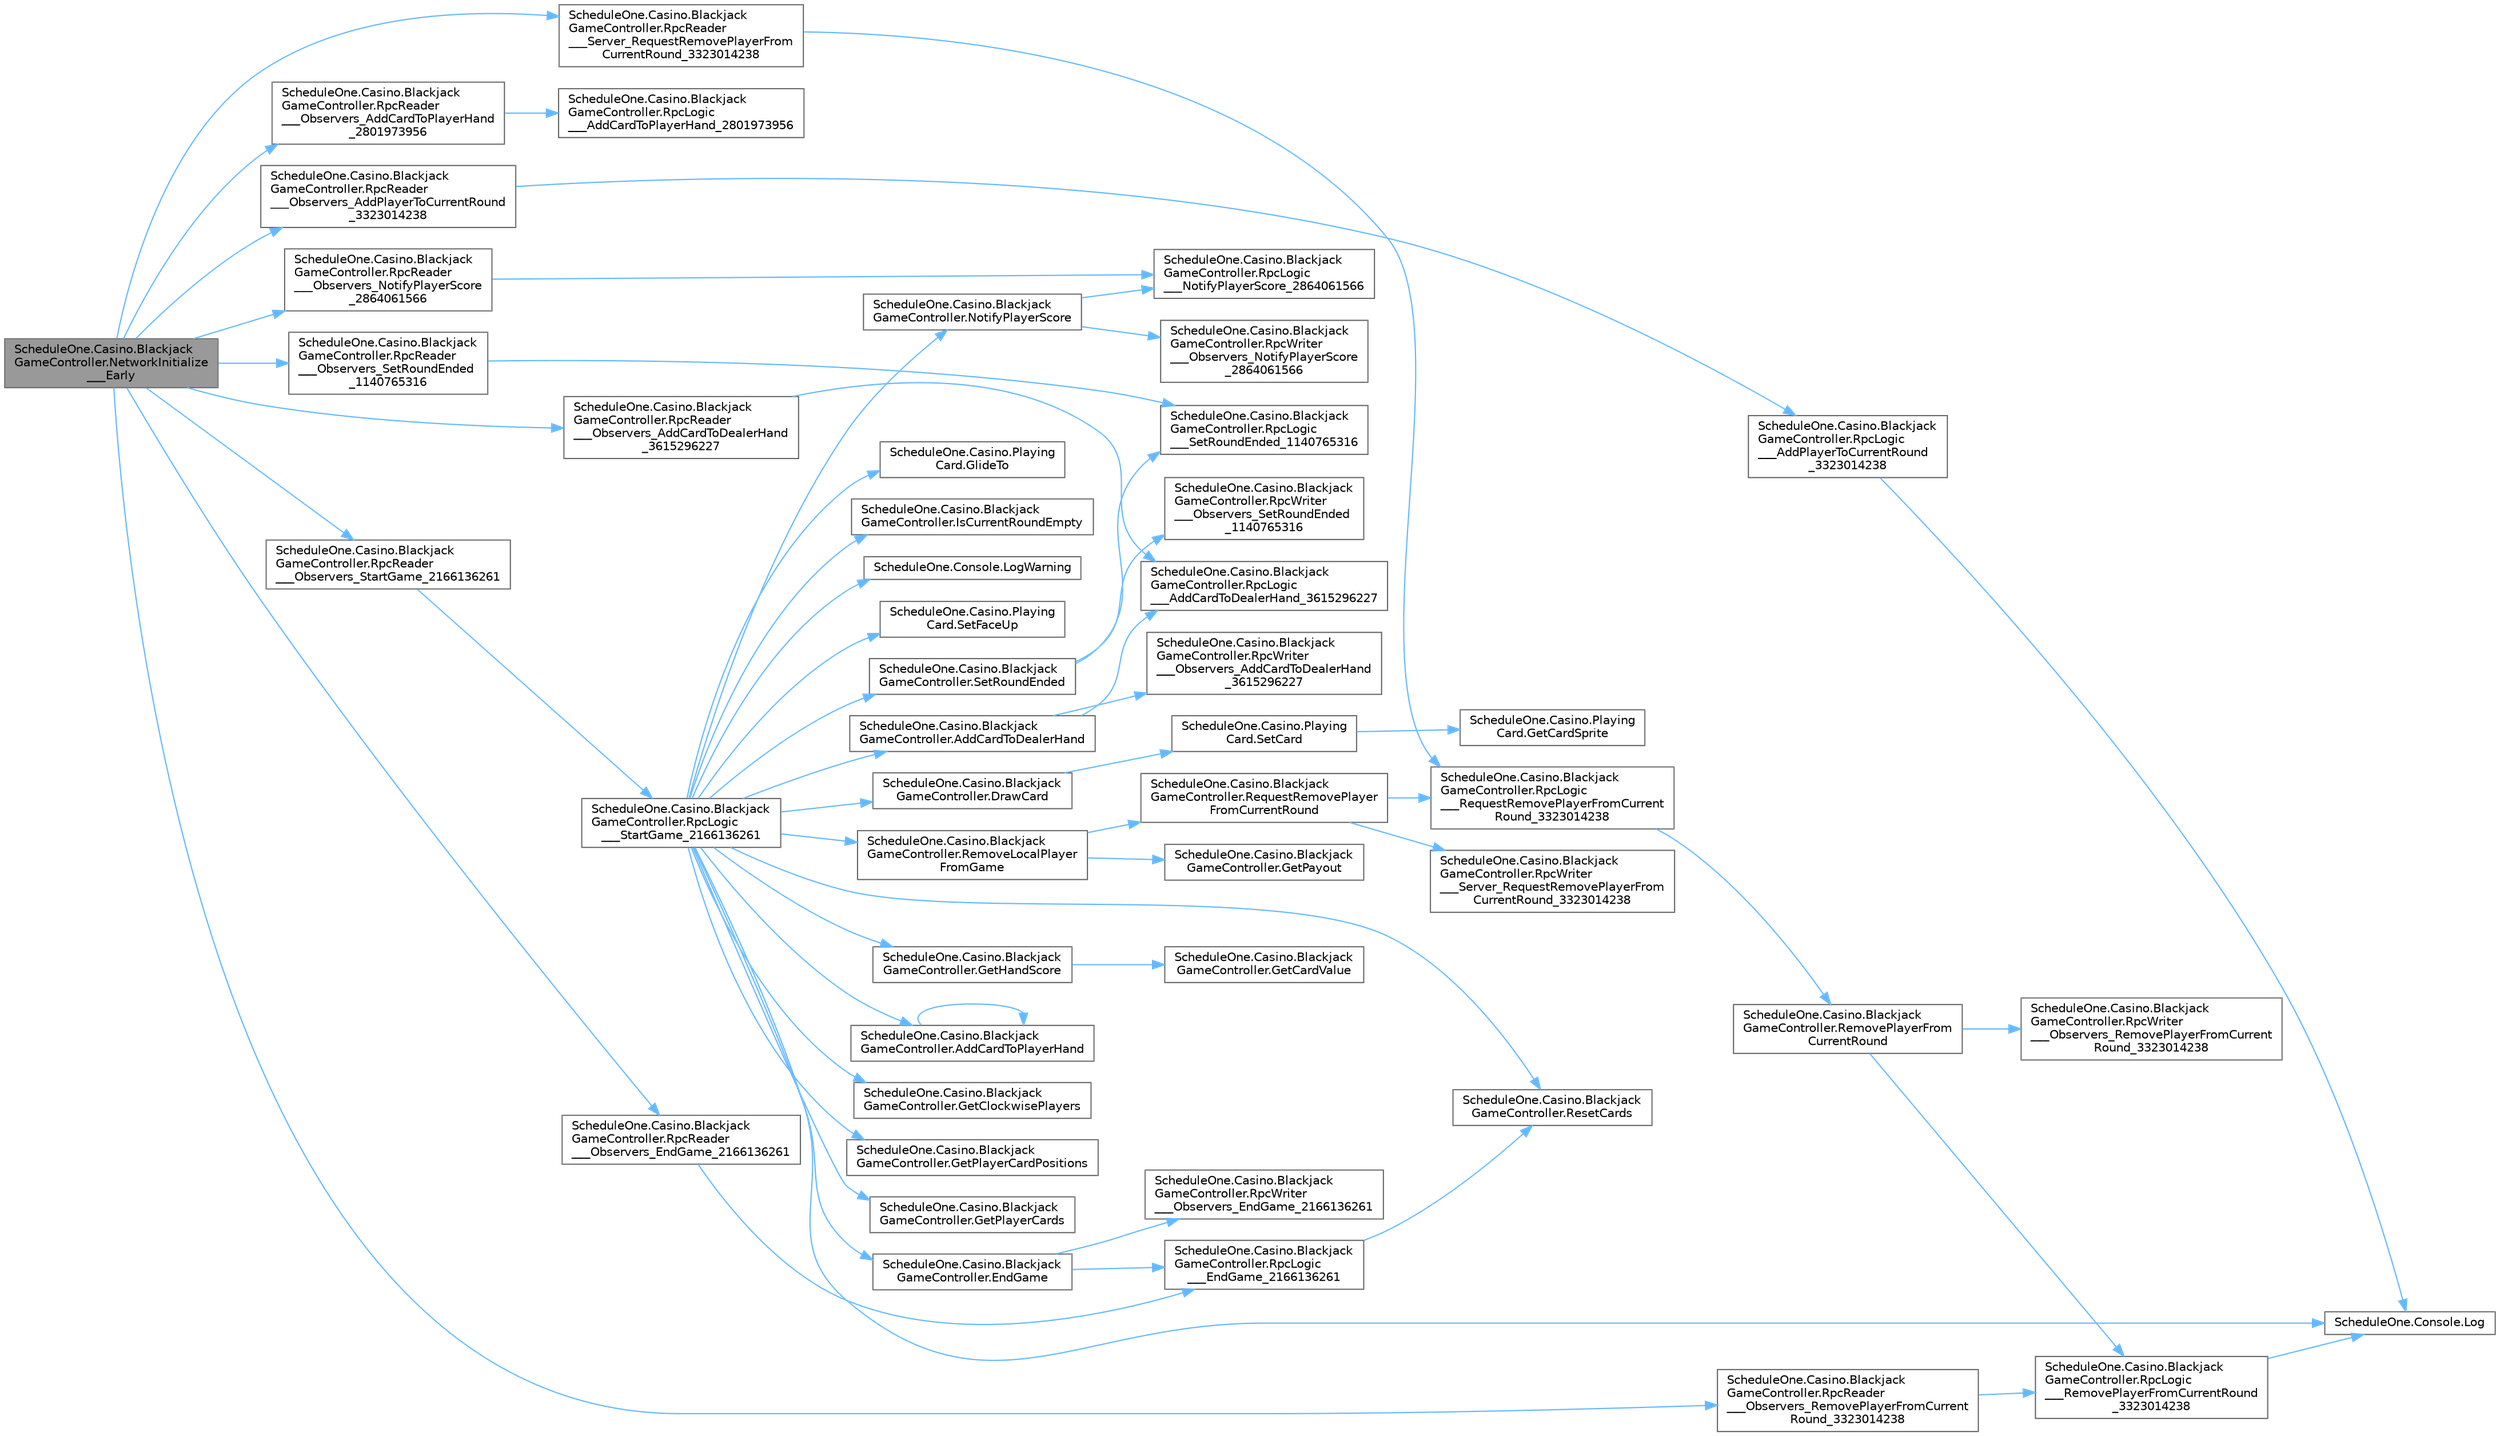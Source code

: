 digraph "ScheduleOne.Casino.BlackjackGameController.NetworkInitialize___Early"
{
 // LATEX_PDF_SIZE
  bgcolor="transparent";
  edge [fontname=Helvetica,fontsize=10,labelfontname=Helvetica,labelfontsize=10];
  node [fontname=Helvetica,fontsize=10,shape=box,height=0.2,width=0.4];
  rankdir="LR";
  Node1 [id="Node000001",label="ScheduleOne.Casino.Blackjack\lGameController.NetworkInitialize\l___Early",height=0.2,width=0.4,color="gray40", fillcolor="grey60", style="filled", fontcolor="black",tooltip=" "];
  Node1 -> Node2 [id="edge1_Node000001_Node000002",color="steelblue1",style="solid",tooltip=" "];
  Node2 [id="Node000002",label="ScheduleOne.Casino.Blackjack\lGameController.RpcReader\l___Observers_AddCardToDealerHand\l_3615296227",height=0.2,width=0.4,color="grey40", fillcolor="white", style="filled",URL="$class_schedule_one_1_1_casino_1_1_blackjack_game_controller.html#abb6cd599eb01dd306389ee90b63d7bcc",tooltip=" "];
  Node2 -> Node3 [id="edge2_Node000002_Node000003",color="steelblue1",style="solid",tooltip=" "];
  Node3 [id="Node000003",label="ScheduleOne.Casino.Blackjack\lGameController.RpcLogic\l___AddCardToDealerHand_3615296227",height=0.2,width=0.4,color="grey40", fillcolor="white", style="filled",URL="$class_schedule_one_1_1_casino_1_1_blackjack_game_controller.html#af7052a9ecdf19d5e7ab1093c7efac0f4",tooltip=" "];
  Node1 -> Node4 [id="edge3_Node000001_Node000004",color="steelblue1",style="solid",tooltip=" "];
  Node4 [id="Node000004",label="ScheduleOne.Casino.Blackjack\lGameController.RpcReader\l___Observers_AddCardToPlayerHand\l_2801973956",height=0.2,width=0.4,color="grey40", fillcolor="white", style="filled",URL="$class_schedule_one_1_1_casino_1_1_blackjack_game_controller.html#acd622113de2d92e02dbe32aa944a3dbf",tooltip=" "];
  Node4 -> Node5 [id="edge4_Node000004_Node000005",color="steelblue1",style="solid",tooltip=" "];
  Node5 [id="Node000005",label="ScheduleOne.Casino.Blackjack\lGameController.RpcLogic\l___AddCardToPlayerHand_2801973956",height=0.2,width=0.4,color="grey40", fillcolor="white", style="filled",URL="$class_schedule_one_1_1_casino_1_1_blackjack_game_controller.html#a10a7f2d210e2b84bff35c3b066eaff78",tooltip=" "];
  Node1 -> Node6 [id="edge5_Node000001_Node000006",color="steelblue1",style="solid",tooltip=" "];
  Node6 [id="Node000006",label="ScheduleOne.Casino.Blackjack\lGameController.RpcReader\l___Observers_AddPlayerToCurrentRound\l_3323014238",height=0.2,width=0.4,color="grey40", fillcolor="white", style="filled",URL="$class_schedule_one_1_1_casino_1_1_blackjack_game_controller.html#af8024ac5ae8086667fede25f9e81779c",tooltip=" "];
  Node6 -> Node7 [id="edge6_Node000006_Node000007",color="steelblue1",style="solid",tooltip=" "];
  Node7 [id="Node000007",label="ScheduleOne.Casino.Blackjack\lGameController.RpcLogic\l___AddPlayerToCurrentRound\l_3323014238",height=0.2,width=0.4,color="grey40", fillcolor="white", style="filled",URL="$class_schedule_one_1_1_casino_1_1_blackjack_game_controller.html#a53ea7fb3da8c4899361f726351ca7d3a",tooltip=" "];
  Node7 -> Node8 [id="edge7_Node000007_Node000008",color="steelblue1",style="solid",tooltip=" "];
  Node8 [id="Node000008",label="ScheduleOne.Console.Log",height=0.2,width=0.4,color="grey40", fillcolor="white", style="filled",URL="$class_schedule_one_1_1_console.html#afb218907244d12f7d08b1c1831fa1f8c",tooltip=" "];
  Node1 -> Node9 [id="edge8_Node000001_Node000009",color="steelblue1",style="solid",tooltip=" "];
  Node9 [id="Node000009",label="ScheduleOne.Casino.Blackjack\lGameController.RpcReader\l___Observers_EndGame_2166136261",height=0.2,width=0.4,color="grey40", fillcolor="white", style="filled",URL="$class_schedule_one_1_1_casino_1_1_blackjack_game_controller.html#a00c7e1c41e4d0c447fc9589363d014ec",tooltip=" "];
  Node9 -> Node10 [id="edge9_Node000009_Node000010",color="steelblue1",style="solid",tooltip=" "];
  Node10 [id="Node000010",label="ScheduleOne.Casino.Blackjack\lGameController.RpcLogic\l___EndGame_2166136261",height=0.2,width=0.4,color="grey40", fillcolor="white", style="filled",URL="$class_schedule_one_1_1_casino_1_1_blackjack_game_controller.html#a2b5aaa187e4569192f1be74f17e2b386",tooltip=" "];
  Node10 -> Node11 [id="edge10_Node000010_Node000011",color="steelblue1",style="solid",tooltip=" "];
  Node11 [id="Node000011",label="ScheduleOne.Casino.Blackjack\lGameController.ResetCards",height=0.2,width=0.4,color="grey40", fillcolor="white", style="filled",URL="$class_schedule_one_1_1_casino_1_1_blackjack_game_controller.html#ac84a88b6eadbf88b49110f3f7fd5d730",tooltip=" "];
  Node1 -> Node12 [id="edge11_Node000001_Node000012",color="steelblue1",style="solid",tooltip=" "];
  Node12 [id="Node000012",label="ScheduleOne.Casino.Blackjack\lGameController.RpcReader\l___Observers_NotifyPlayerScore\l_2864061566",height=0.2,width=0.4,color="grey40", fillcolor="white", style="filled",URL="$class_schedule_one_1_1_casino_1_1_blackjack_game_controller.html#a9af3b8e2fae7b4cf828ba896b32a0b2e",tooltip=" "];
  Node12 -> Node13 [id="edge12_Node000012_Node000013",color="steelblue1",style="solid",tooltip=" "];
  Node13 [id="Node000013",label="ScheduleOne.Casino.Blackjack\lGameController.RpcLogic\l___NotifyPlayerScore_2864061566",height=0.2,width=0.4,color="grey40", fillcolor="white", style="filled",URL="$class_schedule_one_1_1_casino_1_1_blackjack_game_controller.html#a0d3fb8b9d4c04872ad9ade1e7bbbd39b",tooltip=" "];
  Node1 -> Node14 [id="edge13_Node000001_Node000014",color="steelblue1",style="solid",tooltip=" "];
  Node14 [id="Node000014",label="ScheduleOne.Casino.Blackjack\lGameController.RpcReader\l___Observers_RemovePlayerFromCurrent\lRound_3323014238",height=0.2,width=0.4,color="grey40", fillcolor="white", style="filled",URL="$class_schedule_one_1_1_casino_1_1_blackjack_game_controller.html#a20a38d19a6e4e2d0bfe91ad985126e3c",tooltip=" "];
  Node14 -> Node15 [id="edge14_Node000014_Node000015",color="steelblue1",style="solid",tooltip=" "];
  Node15 [id="Node000015",label="ScheduleOne.Casino.Blackjack\lGameController.RpcLogic\l___RemovePlayerFromCurrentRound\l_3323014238",height=0.2,width=0.4,color="grey40", fillcolor="white", style="filled",URL="$class_schedule_one_1_1_casino_1_1_blackjack_game_controller.html#a43faed0b1dd93cd020d5432755df8e84",tooltip=" "];
  Node15 -> Node8 [id="edge15_Node000015_Node000008",color="steelblue1",style="solid",tooltip=" "];
  Node1 -> Node16 [id="edge16_Node000001_Node000016",color="steelblue1",style="solid",tooltip=" "];
  Node16 [id="Node000016",label="ScheduleOne.Casino.Blackjack\lGameController.RpcReader\l___Observers_SetRoundEnded\l_1140765316",height=0.2,width=0.4,color="grey40", fillcolor="white", style="filled",URL="$class_schedule_one_1_1_casino_1_1_blackjack_game_controller.html#a0cdb0feef25399c78a2e536dd4035033",tooltip=" "];
  Node16 -> Node17 [id="edge17_Node000016_Node000017",color="steelblue1",style="solid",tooltip=" "];
  Node17 [id="Node000017",label="ScheduleOne.Casino.Blackjack\lGameController.RpcLogic\l___SetRoundEnded_1140765316",height=0.2,width=0.4,color="grey40", fillcolor="white", style="filled",URL="$class_schedule_one_1_1_casino_1_1_blackjack_game_controller.html#a49b95ce9fa5a3408fe01747a476c7e6d",tooltip=" "];
  Node1 -> Node18 [id="edge18_Node000001_Node000018",color="steelblue1",style="solid",tooltip=" "];
  Node18 [id="Node000018",label="ScheduleOne.Casino.Blackjack\lGameController.RpcReader\l___Observers_StartGame_2166136261",height=0.2,width=0.4,color="grey40", fillcolor="white", style="filled",URL="$class_schedule_one_1_1_casino_1_1_blackjack_game_controller.html#a63a2c9d212ab1083866c91c0e9978e1e",tooltip=" "];
  Node18 -> Node19 [id="edge19_Node000018_Node000019",color="steelblue1",style="solid",tooltip=" "];
  Node19 [id="Node000019",label="ScheduleOne.Casino.Blackjack\lGameController.RpcLogic\l___StartGame_2166136261",height=0.2,width=0.4,color="grey40", fillcolor="white", style="filled",URL="$class_schedule_one_1_1_casino_1_1_blackjack_game_controller.html#a3c6b8b759aed66616799aaf08af74a48",tooltip=" "];
  Node19 -> Node20 [id="edge20_Node000019_Node000020",color="steelblue1",style="solid",tooltip=" "];
  Node20 [id="Node000020",label="ScheduleOne.Casino.Blackjack\lGameController.AddCardToDealerHand",height=0.2,width=0.4,color="grey40", fillcolor="white", style="filled",URL="$class_schedule_one_1_1_casino_1_1_blackjack_game_controller.html#a2e2b62148ea78a03a90b176e00c00f44",tooltip=" "];
  Node20 -> Node3 [id="edge21_Node000020_Node000003",color="steelblue1",style="solid",tooltip=" "];
  Node20 -> Node21 [id="edge22_Node000020_Node000021",color="steelblue1",style="solid",tooltip=" "];
  Node21 [id="Node000021",label="ScheduleOne.Casino.Blackjack\lGameController.RpcWriter\l___Observers_AddCardToDealerHand\l_3615296227",height=0.2,width=0.4,color="grey40", fillcolor="white", style="filled",URL="$class_schedule_one_1_1_casino_1_1_blackjack_game_controller.html#a11da652ef79c35f25f7c653f37bf7929",tooltip=" "];
  Node19 -> Node22 [id="edge23_Node000019_Node000022",color="steelblue1",style="solid",tooltip=" "];
  Node22 [id="Node000022",label="ScheduleOne.Casino.Blackjack\lGameController.AddCardToPlayerHand",height=0.2,width=0.4,color="grey40", fillcolor="white", style="filled",URL="$class_schedule_one_1_1_casino_1_1_blackjack_game_controller.html#a47336c15fcff1cf10e9e5b07e4378836",tooltip=" "];
  Node22 -> Node22 [id="edge24_Node000022_Node000022",color="steelblue1",style="solid",tooltip=" "];
  Node19 -> Node23 [id="edge25_Node000019_Node000023",color="steelblue1",style="solid",tooltip=" "];
  Node23 [id="Node000023",label="ScheduleOne.Casino.Blackjack\lGameController.DrawCard",height=0.2,width=0.4,color="grey40", fillcolor="white", style="filled",URL="$class_schedule_one_1_1_casino_1_1_blackjack_game_controller.html#a1892863caa81743b84ec65d12b585786",tooltip=" "];
  Node23 -> Node24 [id="edge26_Node000023_Node000024",color="steelblue1",style="solid",tooltip=" "];
  Node24 [id="Node000024",label="ScheduleOne.Casino.Playing\lCard.SetCard",height=0.2,width=0.4,color="grey40", fillcolor="white", style="filled",URL="$class_schedule_one_1_1_casino_1_1_playing_card.html#a8b7561ba8af3d0b80eb87c76f2ddc9cd",tooltip=" "];
  Node24 -> Node25 [id="edge27_Node000024_Node000025",color="steelblue1",style="solid",tooltip=" "];
  Node25 [id="Node000025",label="ScheduleOne.Casino.Playing\lCard.GetCardSprite",height=0.2,width=0.4,color="grey40", fillcolor="white", style="filled",URL="$class_schedule_one_1_1_casino_1_1_playing_card.html#a2c597d70bb2e14e633cb071325ca2fb3",tooltip=" "];
  Node19 -> Node26 [id="edge28_Node000019_Node000026",color="steelblue1",style="solid",tooltip=" "];
  Node26 [id="Node000026",label="ScheduleOne.Casino.Blackjack\lGameController.EndGame",height=0.2,width=0.4,color="grey40", fillcolor="white", style="filled",URL="$class_schedule_one_1_1_casino_1_1_blackjack_game_controller.html#abfe7195631121888864a4b22387ef5d2",tooltip=" "];
  Node26 -> Node10 [id="edge29_Node000026_Node000010",color="steelblue1",style="solid",tooltip=" "];
  Node26 -> Node27 [id="edge30_Node000026_Node000027",color="steelblue1",style="solid",tooltip=" "];
  Node27 [id="Node000027",label="ScheduleOne.Casino.Blackjack\lGameController.RpcWriter\l___Observers_EndGame_2166136261",height=0.2,width=0.4,color="grey40", fillcolor="white", style="filled",URL="$class_schedule_one_1_1_casino_1_1_blackjack_game_controller.html#a16047f2b856bcaf1d21310fbd9f84406",tooltip=" "];
  Node19 -> Node28 [id="edge31_Node000019_Node000028",color="steelblue1",style="solid",tooltip=" "];
  Node28 [id="Node000028",label="ScheduleOne.Casino.Blackjack\lGameController.GetClockwisePlayers",height=0.2,width=0.4,color="grey40", fillcolor="white", style="filled",URL="$class_schedule_one_1_1_casino_1_1_blackjack_game_controller.html#a2c3868954780619386daf793407a42f0",tooltip=" "];
  Node19 -> Node29 [id="edge32_Node000019_Node000029",color="steelblue1",style="solid",tooltip=" "];
  Node29 [id="Node000029",label="ScheduleOne.Casino.Blackjack\lGameController.GetHandScore",height=0.2,width=0.4,color="grey40", fillcolor="white", style="filled",URL="$class_schedule_one_1_1_casino_1_1_blackjack_game_controller.html#a72b68f400faaa6a0a9c09e7427815f78",tooltip=" "];
  Node29 -> Node30 [id="edge33_Node000029_Node000030",color="steelblue1",style="solid",tooltip=" "];
  Node30 [id="Node000030",label="ScheduleOne.Casino.Blackjack\lGameController.GetCardValue",height=0.2,width=0.4,color="grey40", fillcolor="white", style="filled",URL="$class_schedule_one_1_1_casino_1_1_blackjack_game_controller.html#a846c5242db3d484d76e89cd0e69a41ee",tooltip=" "];
  Node19 -> Node31 [id="edge34_Node000019_Node000031",color="steelblue1",style="solid",tooltip=" "];
  Node31 [id="Node000031",label="ScheduleOne.Casino.Blackjack\lGameController.GetPlayerCardPositions",height=0.2,width=0.4,color="grey40", fillcolor="white", style="filled",URL="$class_schedule_one_1_1_casino_1_1_blackjack_game_controller.html#ab4e4d6f122005cc463648fd55679c328",tooltip=" "];
  Node19 -> Node32 [id="edge35_Node000019_Node000032",color="steelblue1",style="solid",tooltip=" "];
  Node32 [id="Node000032",label="ScheduleOne.Casino.Blackjack\lGameController.GetPlayerCards",height=0.2,width=0.4,color="grey40", fillcolor="white", style="filled",URL="$class_schedule_one_1_1_casino_1_1_blackjack_game_controller.html#a4e7e100ef2f83bc5e5c910abaac4499a",tooltip=" "];
  Node19 -> Node33 [id="edge36_Node000019_Node000033",color="steelblue1",style="solid",tooltip=" "];
  Node33 [id="Node000033",label="ScheduleOne.Casino.Playing\lCard.GlideTo",height=0.2,width=0.4,color="grey40", fillcolor="white", style="filled",URL="$class_schedule_one_1_1_casino_1_1_playing_card.html#a6945132a46d2d3b2bd63ed644d134abb",tooltip=" "];
  Node19 -> Node34 [id="edge37_Node000019_Node000034",color="steelblue1",style="solid",tooltip=" "];
  Node34 [id="Node000034",label="ScheduleOne.Casino.Blackjack\lGameController.IsCurrentRoundEmpty",height=0.2,width=0.4,color="grey40", fillcolor="white", style="filled",URL="$class_schedule_one_1_1_casino_1_1_blackjack_game_controller.html#ad93f4358a22448052eee40116d670e6d",tooltip=" "];
  Node19 -> Node8 [id="edge38_Node000019_Node000008",color="steelblue1",style="solid",tooltip=" "];
  Node19 -> Node35 [id="edge39_Node000019_Node000035",color="steelblue1",style="solid",tooltip=" "];
  Node35 [id="Node000035",label="ScheduleOne.Console.LogWarning",height=0.2,width=0.4,color="grey40", fillcolor="white", style="filled",URL="$class_schedule_one_1_1_console.html#a4af4a471d16b1029b44a8121bf41d45c",tooltip=" "];
  Node19 -> Node36 [id="edge40_Node000019_Node000036",color="steelblue1",style="solid",tooltip=" "];
  Node36 [id="Node000036",label="ScheduleOne.Casino.Blackjack\lGameController.NotifyPlayerScore",height=0.2,width=0.4,color="grey40", fillcolor="white", style="filled",URL="$class_schedule_one_1_1_casino_1_1_blackjack_game_controller.html#aa16443272f75a319854c016898d476a5",tooltip=" "];
  Node36 -> Node13 [id="edge41_Node000036_Node000013",color="steelblue1",style="solid",tooltip=" "];
  Node36 -> Node37 [id="edge42_Node000036_Node000037",color="steelblue1",style="solid",tooltip=" "];
  Node37 [id="Node000037",label="ScheduleOne.Casino.Blackjack\lGameController.RpcWriter\l___Observers_NotifyPlayerScore\l_2864061566",height=0.2,width=0.4,color="grey40", fillcolor="white", style="filled",URL="$class_schedule_one_1_1_casino_1_1_blackjack_game_controller.html#a58fc720ebe6bec0fb22ade5dc05231a8",tooltip=" "];
  Node19 -> Node38 [id="edge43_Node000019_Node000038",color="steelblue1",style="solid",tooltip=" "];
  Node38 [id="Node000038",label="ScheduleOne.Casino.Blackjack\lGameController.RemoveLocalPlayer\lFromGame",height=0.2,width=0.4,color="grey40", fillcolor="white", style="filled",URL="$class_schedule_one_1_1_casino_1_1_blackjack_game_controller.html#aa5c4720f7ec7c684678cf9d24f3739a4",tooltip=" "];
  Node38 -> Node39 [id="edge44_Node000038_Node000039",color="steelblue1",style="solid",tooltip=" "];
  Node39 [id="Node000039",label="ScheduleOne.Casino.Blackjack\lGameController.GetPayout",height=0.2,width=0.4,color="grey40", fillcolor="white", style="filled",URL="$class_schedule_one_1_1_casino_1_1_blackjack_game_controller.html#abf9941768ca9778873d09e5f662fe239",tooltip=" "];
  Node38 -> Node40 [id="edge45_Node000038_Node000040",color="steelblue1",style="solid",tooltip=" "];
  Node40 [id="Node000040",label="ScheduleOne.Casino.Blackjack\lGameController.RequestRemovePlayer\lFromCurrentRound",height=0.2,width=0.4,color="grey40", fillcolor="white", style="filled",URL="$class_schedule_one_1_1_casino_1_1_blackjack_game_controller.html#a1ad37e99c4528ad56969bbe21af66321",tooltip=" "];
  Node40 -> Node41 [id="edge46_Node000040_Node000041",color="steelblue1",style="solid",tooltip=" "];
  Node41 [id="Node000041",label="ScheduleOne.Casino.Blackjack\lGameController.RpcLogic\l___RequestRemovePlayerFromCurrent\lRound_3323014238",height=0.2,width=0.4,color="grey40", fillcolor="white", style="filled",URL="$class_schedule_one_1_1_casino_1_1_blackjack_game_controller.html#acbdb393863027e204bf001ee952c908e",tooltip=" "];
  Node41 -> Node42 [id="edge47_Node000041_Node000042",color="steelblue1",style="solid",tooltip=" "];
  Node42 [id="Node000042",label="ScheduleOne.Casino.Blackjack\lGameController.RemovePlayerFrom\lCurrentRound",height=0.2,width=0.4,color="grey40", fillcolor="white", style="filled",URL="$class_schedule_one_1_1_casino_1_1_blackjack_game_controller.html#ac89f405eee4e68837af883319260462a",tooltip=" "];
  Node42 -> Node15 [id="edge48_Node000042_Node000015",color="steelblue1",style="solid",tooltip=" "];
  Node42 -> Node43 [id="edge49_Node000042_Node000043",color="steelblue1",style="solid",tooltip=" "];
  Node43 [id="Node000043",label="ScheduleOne.Casino.Blackjack\lGameController.RpcWriter\l___Observers_RemovePlayerFromCurrent\lRound_3323014238",height=0.2,width=0.4,color="grey40", fillcolor="white", style="filled",URL="$class_schedule_one_1_1_casino_1_1_blackjack_game_controller.html#af7c0d2f969f3aa0d04851d05db48d621",tooltip=" "];
  Node40 -> Node44 [id="edge50_Node000040_Node000044",color="steelblue1",style="solid",tooltip=" "];
  Node44 [id="Node000044",label="ScheduleOne.Casino.Blackjack\lGameController.RpcWriter\l___Server_RequestRemovePlayerFrom\lCurrentRound_3323014238",height=0.2,width=0.4,color="grey40", fillcolor="white", style="filled",URL="$class_schedule_one_1_1_casino_1_1_blackjack_game_controller.html#aa7e7c74b9111ed47ef577f349b6ad605",tooltip=" "];
  Node19 -> Node11 [id="edge51_Node000019_Node000011",color="steelblue1",style="solid",tooltip=" "];
  Node19 -> Node45 [id="edge52_Node000019_Node000045",color="steelblue1",style="solid",tooltip=" "];
  Node45 [id="Node000045",label="ScheduleOne.Casino.Playing\lCard.SetFaceUp",height=0.2,width=0.4,color="grey40", fillcolor="white", style="filled",URL="$class_schedule_one_1_1_casino_1_1_playing_card.html#a1ab02bb79434aa130a77a2b39df0855f",tooltip=" "];
  Node19 -> Node46 [id="edge53_Node000019_Node000046",color="steelblue1",style="solid",tooltip=" "];
  Node46 [id="Node000046",label="ScheduleOne.Casino.Blackjack\lGameController.SetRoundEnded",height=0.2,width=0.4,color="grey40", fillcolor="white", style="filled",URL="$class_schedule_one_1_1_casino_1_1_blackjack_game_controller.html#a3b35cf3b835fc4f218f8ccb86dff10ab",tooltip=" "];
  Node46 -> Node17 [id="edge54_Node000046_Node000017",color="steelblue1",style="solid",tooltip=" "];
  Node46 -> Node47 [id="edge55_Node000046_Node000047",color="steelblue1",style="solid",tooltip=" "];
  Node47 [id="Node000047",label="ScheduleOne.Casino.Blackjack\lGameController.RpcWriter\l___Observers_SetRoundEnded\l_1140765316",height=0.2,width=0.4,color="grey40", fillcolor="white", style="filled",URL="$class_schedule_one_1_1_casino_1_1_blackjack_game_controller.html#a865cdd6db24299724218f19661490fb7",tooltip=" "];
  Node1 -> Node48 [id="edge56_Node000001_Node000048",color="steelblue1",style="solid",tooltip=" "];
  Node48 [id="Node000048",label="ScheduleOne.Casino.Blackjack\lGameController.RpcReader\l___Server_RequestRemovePlayerFrom\lCurrentRound_3323014238",height=0.2,width=0.4,color="grey40", fillcolor="white", style="filled",URL="$class_schedule_one_1_1_casino_1_1_blackjack_game_controller.html#ab56c28974cf804bac136c74fe8ec5e58",tooltip=" "];
  Node48 -> Node41 [id="edge57_Node000048_Node000041",color="steelblue1",style="solid",tooltip=" "];
}
